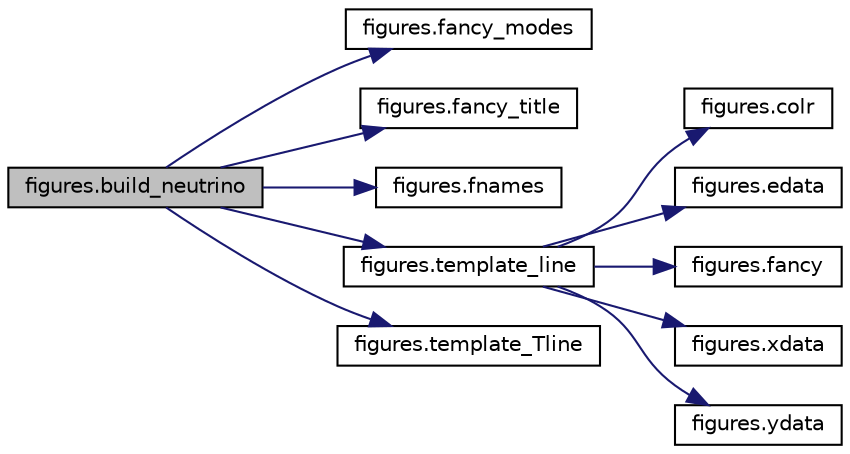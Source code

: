 digraph "figures.build_neutrino"
{
 // INTERACTIVE_SVG=YES
 // LATEX_PDF_SIZE
  edge [fontname="Helvetica",fontsize="10",labelfontname="Helvetica",labelfontsize="10"];
  node [fontname="Helvetica",fontsize="10",shape=record];
  rankdir="LR";
  Node1 [label="figures.build_neutrino",height=0.2,width=0.4,color="black", fillcolor="grey75", style="filled", fontcolor="black",tooltip=" "];
  Node1 -> Node2 [color="midnightblue",fontsize="10",style="solid",fontname="Helvetica"];
  Node2 [label="figures.fancy_modes",height=0.2,width=0.4,color="black", fillcolor="white", style="filled",URL="$namespacefigures.html#a7ee41137be54dd7077f88c9521feec33",tooltip=" "];
  Node1 -> Node3 [color="midnightblue",fontsize="10",style="solid",fontname="Helvetica"];
  Node3 [label="figures.fancy_title",height=0.2,width=0.4,color="black", fillcolor="white", style="filled",URL="$namespacefigures.html#a2fbbd4f8b54e2d13674de162462abcc0",tooltip=" "];
  Node1 -> Node4 [color="midnightblue",fontsize="10",style="solid",fontname="Helvetica"];
  Node4 [label="figures.fnames",height=0.2,width=0.4,color="black", fillcolor="white", style="filled",URL="$namespacefigures.html#a1938963e3bd84f9d907e902245004675",tooltip=" "];
  Node1 -> Node5 [color="midnightblue",fontsize="10",style="solid",fontname="Helvetica"];
  Node5 [label="figures.template_line",height=0.2,width=0.4,color="black", fillcolor="white", style="filled",URL="$namespacefigures.html#a4a39fa068eff3dab855d5b6cb4adcd60",tooltip=" "];
  Node5 -> Node6 [color="midnightblue",fontsize="10",style="solid",fontname="Helvetica"];
  Node6 [label="figures.colr",height=0.2,width=0.4,color="black", fillcolor="white", style="filled",URL="$namespacefigures.html#a228f54dd8316d85261af9340fd7ebb20",tooltip=" "];
  Node5 -> Node7 [color="midnightblue",fontsize="10",style="solid",fontname="Helvetica"];
  Node7 [label="figures.edata",height=0.2,width=0.4,color="black", fillcolor="white", style="filled",URL="$namespacefigures.html#a8e2cc7f92566a231cde20dac93768561",tooltip=" "];
  Node5 -> Node8 [color="midnightblue",fontsize="10",style="solid",fontname="Helvetica"];
  Node8 [label="figures.fancy",height=0.2,width=0.4,color="black", fillcolor="white", style="filled",URL="$namespacefigures.html#a189dd544ec7719d9b492297fb3eb6c34",tooltip=" "];
  Node5 -> Node9 [color="midnightblue",fontsize="10",style="solid",fontname="Helvetica"];
  Node9 [label="figures.xdata",height=0.2,width=0.4,color="black", fillcolor="white", style="filled",URL="$namespacefigures.html#aba811d02feff3882765b0cd0bf35a9a7",tooltip=" "];
  Node5 -> Node10 [color="midnightblue",fontsize="10",style="solid",fontname="Helvetica"];
  Node10 [label="figures.ydata",height=0.2,width=0.4,color="black", fillcolor="white", style="filled",URL="$namespacefigures.html#ab89ecfcd96b075d0293c94e9fcddfc26",tooltip=" "];
  Node1 -> Node11 [color="midnightblue",fontsize="10",style="solid",fontname="Helvetica"];
  Node11 [label="figures.template_Tline",height=0.2,width=0.4,color="black", fillcolor="white", style="filled",URL="$namespacefigures.html#a90424b7dffd463be2ab9be36bf689719",tooltip=" "];
}
